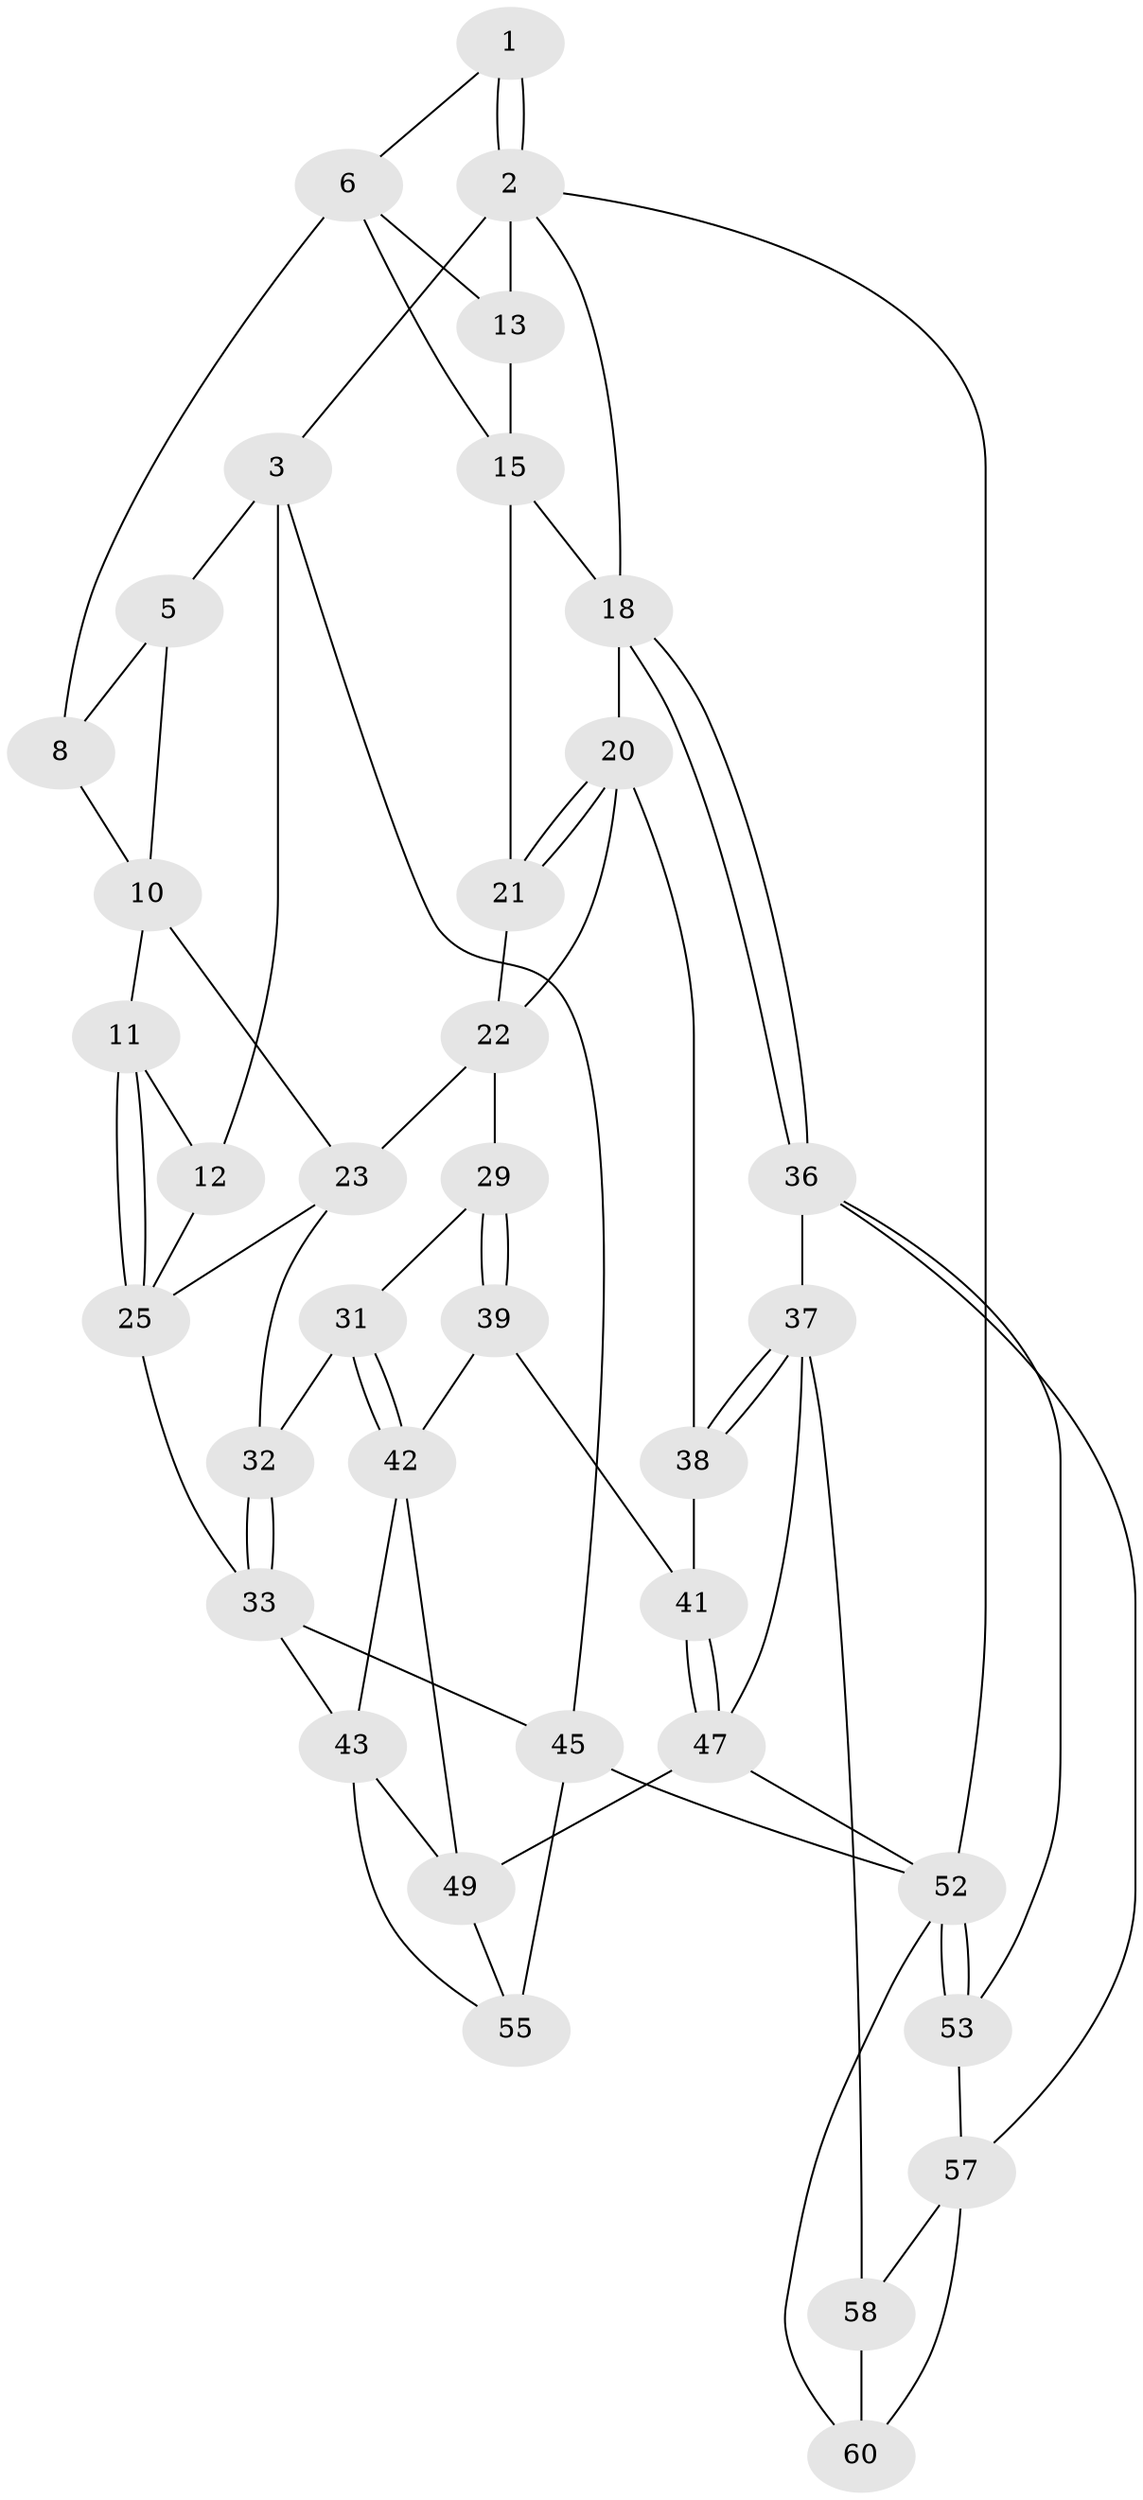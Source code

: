 // original degree distribution, {3: 0.03125, 6: 0.265625, 4: 0.296875, 5: 0.40625}
// Generated by graph-tools (version 1.1) at 2025/42/03/06/25 10:42:28]
// undirected, 37 vertices, 76 edges
graph export_dot {
graph [start="1"]
  node [color=gray90,style=filled];
  1 [pos="+0.6043763003161912+0"];
  2 [pos="+1+0",super="+14"];
  3 [pos="+0+0",super="+4"];
  5 [pos="+0.31311010314610777+0",super="+9"];
  6 [pos="+0.6398241033969895+0.17489258648835762",super="+7"];
  8 [pos="+0.4825921051394439+0.2769306926891431"];
  10 [pos="+0.2107537417699031+0.31254938388556525",super="+17"];
  11 [pos="+0.16836390552040872+0.31182404375871414"];
  12 [pos="+0.15924303971027018+0.30772194138527115",super="+24"];
  13 [pos="+0.8423377845569017+0.24376534540552627"];
  15 [pos="+0.8408441076661473+0.2953076916525685",super="+16"];
  18 [pos="+1+0.559918435249859",super="+19"];
  20 [pos="+0.614943812408063+0.47603496261570977",super="+35"];
  21 [pos="+0.6049414820402997+0.45807007462023064"];
  22 [pos="+0.2911154807429624+0.4542060372251509",super="+28"];
  23 [pos="+0.2822929838226837+0.44469096578321193",super="+27"];
  25 [pos="+0+0.4982858261175178",super="+26"];
  29 [pos="+0.29818162941568044+0.5979416716032895",super="+30"];
  31 [pos="+0.13062227240489835+0.6534959707587441"];
  32 [pos="+0.08986676799983075+0.5934065582479586"];
  33 [pos="+0+0.7300554977643786",super="+34"];
  36 [pos="+1+0.563511684241093",super="+54"];
  37 [pos="+0.6796345276807163+0.6243167248708213",super="+56"];
  38 [pos="+0.6788245123593578+0.6234239585835329"];
  39 [pos="+0.33371156793854184+0.6705143272844978",super="+40"];
  41 [pos="+0.35862444954182926+0.6922905190251056"];
  42 [pos="+0.09387704927301661+0.7453205277056669",super="+44"];
  43 [pos="+0.05082844709160338+0.7494713463109995",super="+51"];
  45 [pos="+0+0.8843809186000151",super="+46"];
  47 [pos="+0.4025075763786333+0.8981083602610228",super="+48"];
  49 [pos="+0.33675582535906534+1",super="+50"];
  52 [pos="+1+1",super="+61"];
  53 [pos="+1+1"];
  55 [pos="+0.0011229200241474344+0.8888152898840501",super="+64"];
  57 [pos="+0.8431192370883319+0.8444042410938615",super="+63"];
  58 [pos="+0.8150264862788119+0.8274409164167922",super="+59"];
  60 [pos="+0.632362935134922+1",super="+62"];
  1 -- 2;
  1 -- 2;
  1 -- 6;
  2 -- 3;
  2 -- 52;
  2 -- 18;
  2 -- 13;
  3 -- 12 [weight=2];
  3 -- 5;
  3 -- 45;
  5 -- 8;
  5 -- 10;
  6 -- 13;
  6 -- 8;
  6 -- 15;
  8 -- 10;
  10 -- 11;
  10 -- 23;
  11 -- 12;
  11 -- 25;
  11 -- 25;
  12 -- 25;
  13 -- 15;
  15 -- 21;
  15 -- 18;
  18 -- 36;
  18 -- 36;
  18 -- 20;
  20 -- 21;
  20 -- 21;
  20 -- 38;
  20 -- 22;
  21 -- 22;
  22 -- 23;
  22 -- 29;
  23 -- 32;
  23 -- 25;
  25 -- 33;
  29 -- 39 [weight=2];
  29 -- 39;
  29 -- 31;
  31 -- 32;
  31 -- 42;
  31 -- 42;
  32 -- 33;
  32 -- 33;
  33 -- 43;
  33 -- 45;
  36 -- 37;
  36 -- 57;
  36 -- 53;
  37 -- 38;
  37 -- 38;
  37 -- 47;
  37 -- 58;
  38 -- 41;
  39 -- 41;
  39 -- 42;
  41 -- 47;
  41 -- 47;
  42 -- 43;
  42 -- 49;
  43 -- 49;
  43 -- 55;
  45 -- 55 [weight=2];
  45 -- 52;
  47 -- 49;
  47 -- 52;
  49 -- 55;
  52 -- 53;
  52 -- 53;
  52 -- 60;
  53 -- 57;
  57 -- 58;
  57 -- 60;
  58 -- 60 [weight=2];
}
